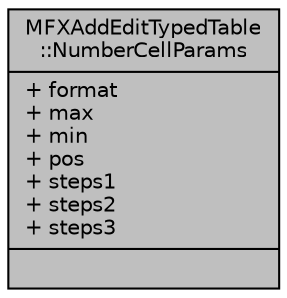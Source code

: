 digraph "MFXAddEditTypedTable::NumberCellParams"
{
  edge [fontname="Helvetica",fontsize="10",labelfontname="Helvetica",labelfontsize="10"];
  node [fontname="Helvetica",fontsize="10",shape=record];
  Node1 [label="{MFXAddEditTypedTable\l::NumberCellParams\n|+ format\l+ max\l+ min\l+ pos\l+ steps1\l+ steps2\l+ steps3\l|}",height=0.2,width=0.4,color="black", fillcolor="grey75", style="filled", fontcolor="black"];
}
